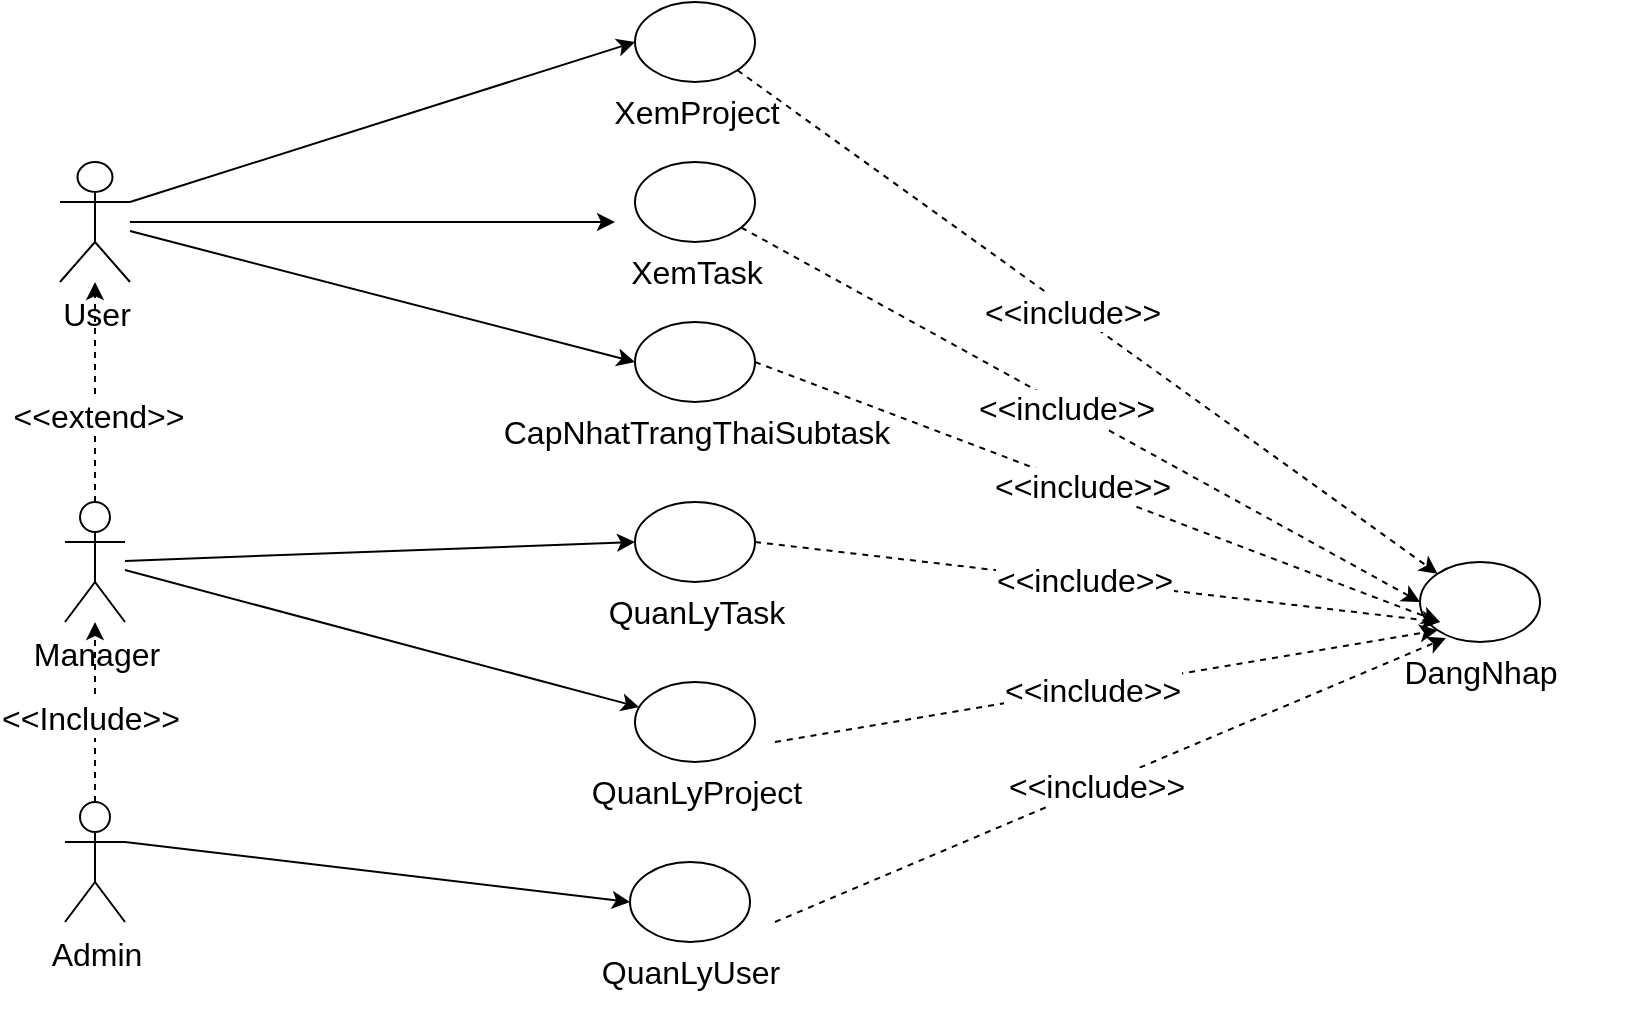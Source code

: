 <mxfile version="27.0.5" pages="3">
  <diagram name="UC Tong Quat" id="9S1R43ozROQuWy4DLPcr">
    <mxGraphModel dx="1418" dy="786" grid="1" gridSize="10" guides="1" tooltips="1" connect="1" arrows="1" fold="1" page="1" pageScale="1" pageWidth="850" pageHeight="1100" math="0" shadow="0">
      <root>
        <mxCell id="0" />
        <mxCell id="1" parent="0" />
        <mxCell id="YaOsJ1xMAbOL_Ha8P3YV-18" value="" style="group;fontSize=16;" parent="1" vertex="1" connectable="0">
          <mxGeometry x="750" y="320" width="160" height="70" as="geometry" />
        </mxCell>
        <mxCell id="YaOsJ1xMAbOL_Ha8P3YV-19" value="" style="ellipse;whiteSpace=wrap;html=1;fontSize=16;" parent="YaOsJ1xMAbOL_Ha8P3YV-18" vertex="1">
          <mxGeometry x="50" width="60" height="40" as="geometry" />
        </mxCell>
        <mxCell id="YaOsJ1xMAbOL_Ha8P3YV-20" value="DangNhap" style="text;html=1;align=center;verticalAlign=middle;resizable=0;points=[];autosize=1;strokeColor=none;fillColor=none;fontSize=16;" parent="YaOsJ1xMAbOL_Ha8P3YV-18" vertex="1">
          <mxGeometry x="30" y="40" width="100" height="30" as="geometry" />
        </mxCell>
        <mxCell id="YaOsJ1xMAbOL_Ha8P3YV-8" value="" style="edgeStyle=orthogonalEdgeStyle;rounded=0;orthogonalLoop=1;jettySize=auto;html=1;dashed=1;fontSize=16;" parent="1" source="YaOsJ1xMAbOL_Ha8P3YV-1" target="YaOsJ1xMAbOL_Ha8P3YV-2" edge="1">
          <mxGeometry relative="1" as="geometry" />
        </mxCell>
        <mxCell id="YaOsJ1xMAbOL_Ha8P3YV-11" value="&amp;lt;&amp;lt;Include&amp;gt;&amp;gt;" style="edgeLabel;html=1;align=center;verticalAlign=middle;resizable=0;points=[];fontSize=16;" parent="YaOsJ1xMAbOL_Ha8P3YV-8" vertex="1" connectable="0">
          <mxGeometry x="-0.067" y="3" relative="1" as="geometry">
            <mxPoint as="offset" />
          </mxGeometry>
        </mxCell>
        <mxCell id="YaOsJ1xMAbOL_Ha8P3YV-1" value="Admin&lt;div&gt;&lt;br&gt;&lt;/div&gt;" style="shape=umlActor;verticalLabelPosition=bottom;verticalAlign=top;html=1;outlineConnect=0;fontSize=16;" parent="1" vertex="1">
          <mxGeometry x="122.5" y="440" width="30" height="60" as="geometry" />
        </mxCell>
        <mxCell id="YaOsJ1xMAbOL_Ha8P3YV-9" value="" style="edgeStyle=orthogonalEdgeStyle;rounded=0;orthogonalLoop=1;jettySize=auto;html=1;dashed=1;fontSize=16;" parent="1" source="YaOsJ1xMAbOL_Ha8P3YV-2" target="YaOsJ1xMAbOL_Ha8P3YV-3" edge="1">
          <mxGeometry relative="1" as="geometry" />
        </mxCell>
        <mxCell id="YaOsJ1xMAbOL_Ha8P3YV-12" value="&amp;lt;&amp;lt;extend&amp;gt;&amp;gt;" style="edgeLabel;html=1;align=center;verticalAlign=middle;resizable=0;points=[];fontSize=16;" parent="YaOsJ1xMAbOL_Ha8P3YV-9" vertex="1" connectable="0">
          <mxGeometry x="-0.222" y="-1" relative="1" as="geometry">
            <mxPoint as="offset" />
          </mxGeometry>
        </mxCell>
        <mxCell id="YaOsJ1xMAbOL_Ha8P3YV-2" value="Manager" style="shape=umlActor;verticalLabelPosition=bottom;verticalAlign=top;html=1;outlineConnect=0;fontSize=16;" parent="1" vertex="1">
          <mxGeometry x="122.5" y="290" width="30" height="60" as="geometry" />
        </mxCell>
        <mxCell id="YaOsJ1xMAbOL_Ha8P3YV-3" value="User" style="shape=umlActor;verticalLabelPosition=bottom;verticalAlign=top;html=1;outlineConnect=0;fontSize=16;" parent="1" vertex="1">
          <mxGeometry x="120" y="120" width="35" height="60" as="geometry" />
        </mxCell>
        <mxCell id="YaOsJ1xMAbOL_Ha8P3YV-17" value="" style="group;flipH=0;flipV=0;fontSize=16;" parent="1" vertex="1" connectable="0">
          <mxGeometry x="357.5" y="40" width="160" height="70" as="geometry" />
        </mxCell>
        <mxCell id="YaOsJ1xMAbOL_Ha8P3YV-15" value="" style="ellipse;whiteSpace=wrap;html=1;fontSize=16;" parent="YaOsJ1xMAbOL_Ha8P3YV-17" vertex="1">
          <mxGeometry x="50" width="60" height="40" as="geometry" />
        </mxCell>
        <mxCell id="YaOsJ1xMAbOL_Ha8P3YV-16" value="XemProject" style="text;html=1;align=center;verticalAlign=middle;resizable=0;points=[];autosize=1;strokeColor=none;fillColor=none;fontSize=16;" parent="YaOsJ1xMAbOL_Ha8P3YV-17" vertex="1">
          <mxGeometry x="25" y="40" width="110" height="30" as="geometry" />
        </mxCell>
        <mxCell id="YaOsJ1xMAbOL_Ha8P3YV-27" value="" style="group;flipH=0;flipV=0;fontSize=16;" parent="1" vertex="1" connectable="0">
          <mxGeometry x="357.5" y="120" width="180" height="70" as="geometry" />
        </mxCell>
        <mxCell id="YaOsJ1xMAbOL_Ha8P3YV-28" value="" style="ellipse;whiteSpace=wrap;html=1;fontSize=16;" parent="YaOsJ1xMAbOL_Ha8P3YV-27" vertex="1">
          <mxGeometry x="50" width="60" height="40" as="geometry" />
        </mxCell>
        <mxCell id="YaOsJ1xMAbOL_Ha8P3YV-29" value="XemTask" style="text;html=1;align=center;verticalAlign=middle;resizable=0;points=[];autosize=1;strokeColor=none;fillColor=none;fontSize=16;" parent="YaOsJ1xMAbOL_Ha8P3YV-27" vertex="1">
          <mxGeometry x="35" y="40" width="90" height="30" as="geometry" />
        </mxCell>
        <mxCell id="YaOsJ1xMAbOL_Ha8P3YV-33" value="" style="group;fontSize=16;" parent="1" vertex="1" connectable="0">
          <mxGeometry x="357.5" y="380" width="160" height="70" as="geometry" />
        </mxCell>
        <mxCell id="YaOsJ1xMAbOL_Ha8P3YV-34" value="" style="ellipse;whiteSpace=wrap;html=1;fontSize=16;" parent="YaOsJ1xMAbOL_Ha8P3YV-33" vertex="1">
          <mxGeometry x="50" width="60" height="40" as="geometry" />
        </mxCell>
        <mxCell id="YaOsJ1xMAbOL_Ha8P3YV-35" value="QuanLyProject" style="text;html=1;align=center;verticalAlign=middle;resizable=0;points=[];autosize=1;strokeColor=none;fillColor=none;fontSize=16;" parent="YaOsJ1xMAbOL_Ha8P3YV-33" vertex="1">
          <mxGeometry x="15" y="40" width="130" height="30" as="geometry" />
        </mxCell>
        <mxCell id="YaOsJ1xMAbOL_Ha8P3YV-45" value="" style="group;fontSize=16;" parent="1" vertex="1" connectable="0">
          <mxGeometry x="357.5" y="290" width="160" height="70" as="geometry" />
        </mxCell>
        <mxCell id="YaOsJ1xMAbOL_Ha8P3YV-46" value="" style="ellipse;whiteSpace=wrap;html=1;fontSize=16;" parent="YaOsJ1xMAbOL_Ha8P3YV-45" vertex="1">
          <mxGeometry x="50" width="60" height="40" as="geometry" />
        </mxCell>
        <mxCell id="YaOsJ1xMAbOL_Ha8P3YV-47" value="QuanLyTask" style="text;html=1;align=center;verticalAlign=middle;resizable=0;points=[];autosize=1;strokeColor=none;fillColor=none;fontSize=16;" parent="YaOsJ1xMAbOL_Ha8P3YV-45" vertex="1">
          <mxGeometry x="25" y="40" width="110" height="30" as="geometry" />
        </mxCell>
        <mxCell id="YaOsJ1xMAbOL_Ha8P3YV-30" value="" style="group;fontSize=16;" parent="1" vertex="1" connectable="0">
          <mxGeometry x="355" y="470" width="160" height="70" as="geometry" />
        </mxCell>
        <mxCell id="YaOsJ1xMAbOL_Ha8P3YV-31" value="" style="ellipse;whiteSpace=wrap;html=1;fontSize=16;" parent="YaOsJ1xMAbOL_Ha8P3YV-30" vertex="1">
          <mxGeometry x="50" width="60" height="40" as="geometry" />
        </mxCell>
        <mxCell id="YaOsJ1xMAbOL_Ha8P3YV-32" value="QuanLyUser" style="text;html=1;align=center;verticalAlign=middle;resizable=0;points=[];autosize=1;strokeColor=none;fillColor=none;fontSize=16;" parent="YaOsJ1xMAbOL_Ha8P3YV-30" vertex="1">
          <mxGeometry x="25" y="40" width="110" height="30" as="geometry" />
        </mxCell>
        <mxCell id="YaOsJ1xMAbOL_Ha8P3YV-53" value="" style="endArrow=classic;html=1;rounded=0;exitX=1;exitY=0.333;exitDx=0;exitDy=0;exitPerimeter=0;fontSize=16;" parent="1" source="YaOsJ1xMAbOL_Ha8P3YV-3" edge="1">
          <mxGeometry width="50" height="50" relative="1" as="geometry">
            <mxPoint x="167.5" y="150" as="sourcePoint" />
            <mxPoint x="407.5" y="60" as="targetPoint" />
          </mxGeometry>
        </mxCell>
        <mxCell id="YaOsJ1xMAbOL_Ha8P3YV-54" value="" style="endArrow=classic;html=1;rounded=0;fontSize=16;" parent="1" source="YaOsJ1xMAbOL_Ha8P3YV-3" edge="1">
          <mxGeometry width="50" height="50" relative="1" as="geometry">
            <mxPoint x="167.5" y="160" as="sourcePoint" />
            <mxPoint x="397.5" y="150" as="targetPoint" />
          </mxGeometry>
        </mxCell>
        <mxCell id="YaOsJ1xMAbOL_Ha8P3YV-55" value="" style="endArrow=classic;html=1;rounded=0;entryX=0;entryY=0.5;entryDx=0;entryDy=0;fontSize=16;" parent="1" source="YaOsJ1xMAbOL_Ha8P3YV-2" target="YaOsJ1xMAbOL_Ha8P3YV-46" edge="1">
          <mxGeometry width="50" height="50" relative="1" as="geometry">
            <mxPoint x="167.5" y="380" as="sourcePoint" />
            <mxPoint x="410" y="410" as="targetPoint" />
          </mxGeometry>
        </mxCell>
        <mxCell id="YaOsJ1xMAbOL_Ha8P3YV-56" value="" style="endArrow=classic;html=1;rounded=0;fontSize=16;" parent="1" source="YaOsJ1xMAbOL_Ha8P3YV-2" target="YaOsJ1xMAbOL_Ha8P3YV-34" edge="1">
          <mxGeometry width="50" height="50" relative="1" as="geometry">
            <mxPoint x="167.5" y="390" as="sourcePoint" />
            <mxPoint x="410" y="500" as="targetPoint" />
          </mxGeometry>
        </mxCell>
        <mxCell id="YaOsJ1xMAbOL_Ha8P3YV-59" value="" style="endArrow=classic;html=1;rounded=0;entryX=0;entryY=0.5;entryDx=0;entryDy=0;exitX=1;exitY=0.333;exitDx=0;exitDy=0;exitPerimeter=0;fontSize=16;" parent="1" source="YaOsJ1xMAbOL_Ha8P3YV-1" target="YaOsJ1xMAbOL_Ha8P3YV-31" edge="1">
          <mxGeometry width="50" height="50" relative="1" as="geometry">
            <mxPoint x="157.5" y="640" as="sourcePoint" />
            <mxPoint x="397.5" y="590" as="targetPoint" />
          </mxGeometry>
        </mxCell>
        <mxCell id="YaOsJ1xMAbOL_Ha8P3YV-61" value="" style="endArrow=classic;html=1;rounded=0;dashed=1;entryX=0;entryY=0;entryDx=0;entryDy=0;exitX=1;exitY=1;exitDx=0;exitDy=0;fontSize=16;" parent="1" source="YaOsJ1xMAbOL_Ha8P3YV-15" target="YaOsJ1xMAbOL_Ha8P3YV-19" edge="1">
          <mxGeometry width="50" height="50" relative="1" as="geometry">
            <mxPoint x="477.5" y="70" as="sourcePoint" />
            <mxPoint x="717.5" y="360" as="targetPoint" />
          </mxGeometry>
        </mxCell>
        <mxCell id="YaOsJ1xMAbOL_Ha8P3YV-63" value="&amp;lt;&amp;lt;include&amp;gt;&amp;gt;" style="edgeLabel;html=1;align=center;verticalAlign=middle;resizable=0;points=[];fontSize=16;" parent="YaOsJ1xMAbOL_Ha8P3YV-61" vertex="1" connectable="0">
          <mxGeometry x="-0.044" relative="1" as="geometry">
            <mxPoint as="offset" />
          </mxGeometry>
        </mxCell>
        <mxCell id="YaOsJ1xMAbOL_Ha8P3YV-64" value="" style="endArrow=classic;html=1;rounded=0;dashed=1;entryX=0;entryY=0.5;entryDx=0;entryDy=0;fontSize=16;" parent="1" source="YaOsJ1xMAbOL_Ha8P3YV-28" target="YaOsJ1xMAbOL_Ha8P3YV-19" edge="1">
          <mxGeometry width="50" height="50" relative="1" as="geometry">
            <mxPoint x="477.5" y="140" as="sourcePoint" />
            <mxPoint x="727.5" y="370" as="targetPoint" />
          </mxGeometry>
        </mxCell>
        <mxCell id="YaOsJ1xMAbOL_Ha8P3YV-65" value="&amp;lt;&amp;lt;include&amp;gt;&amp;gt;" style="edgeLabel;html=1;align=center;verticalAlign=middle;resizable=0;points=[];fontSize=16;" parent="YaOsJ1xMAbOL_Ha8P3YV-64" vertex="1" connectable="0">
          <mxGeometry x="-0.044" relative="1" as="geometry">
            <mxPoint as="offset" />
          </mxGeometry>
        </mxCell>
        <mxCell id="YaOsJ1xMAbOL_Ha8P3YV-70" value="" style="endArrow=classic;html=1;rounded=0;dashed=1;entryX=0;entryY=1;entryDx=0;entryDy=0;fontSize=16;" parent="1" target="YaOsJ1xMAbOL_Ha8P3YV-19" edge="1">
          <mxGeometry width="50" height="50" relative="1" as="geometry">
            <mxPoint x="477.5" y="410" as="sourcePoint" />
            <mxPoint x="757.5" y="400" as="targetPoint" />
          </mxGeometry>
        </mxCell>
        <mxCell id="YaOsJ1xMAbOL_Ha8P3YV-71" value="&amp;lt;&amp;lt;include&amp;gt;&amp;gt;" style="edgeLabel;html=1;align=center;verticalAlign=middle;resizable=0;points=[];fontSize=16;" parent="YaOsJ1xMAbOL_Ha8P3YV-70" vertex="1" connectable="0">
          <mxGeometry x="-0.044" relative="1" as="geometry">
            <mxPoint as="offset" />
          </mxGeometry>
        </mxCell>
        <mxCell id="YaOsJ1xMAbOL_Ha8P3YV-72" value="" style="endArrow=classic;html=1;rounded=0;dashed=1;entryX=0.33;entryY=-0.067;entryDx=0;entryDy=0;entryPerimeter=0;fontSize=16;" parent="1" target="YaOsJ1xMAbOL_Ha8P3YV-20" edge="1">
          <mxGeometry width="50" height="50" relative="1" as="geometry">
            <mxPoint x="477.5" y="500" as="sourcePoint" />
            <mxPoint x="767.5" y="410" as="targetPoint" />
          </mxGeometry>
        </mxCell>
        <mxCell id="YaOsJ1xMAbOL_Ha8P3YV-73" value="&amp;lt;&amp;lt;include&amp;gt;&amp;gt;" style="edgeLabel;html=1;align=center;verticalAlign=middle;resizable=0;points=[];fontSize=16;" parent="YaOsJ1xMAbOL_Ha8P3YV-72" vertex="1" connectable="0">
          <mxGeometry x="-0.044" relative="1" as="geometry">
            <mxPoint as="offset" />
          </mxGeometry>
        </mxCell>
        <mxCell id="YaOsJ1xMAbOL_Ha8P3YV-76" value="" style="endArrow=classic;html=1;rounded=0;dashed=1;exitX=1;exitY=0.5;exitDx=0;exitDy=0;fontSize=16;" parent="1" source="YaOsJ1xMAbOL_Ha8P3YV-46" edge="1">
          <mxGeometry width="50" height="50" relative="1" as="geometry">
            <mxPoint x="477.5" y="680.941" as="sourcePoint" />
            <mxPoint x="810" y="350" as="targetPoint" />
          </mxGeometry>
        </mxCell>
        <mxCell id="YaOsJ1xMAbOL_Ha8P3YV-77" value="&amp;lt;&amp;lt;include&amp;gt;&amp;gt;" style="edgeLabel;html=1;align=center;verticalAlign=middle;resizable=0;points=[];fontSize=16;" parent="YaOsJ1xMAbOL_Ha8P3YV-76" vertex="1" connectable="0">
          <mxGeometry x="-0.044" relative="1" as="geometry">
            <mxPoint as="offset" />
          </mxGeometry>
        </mxCell>
        <mxCell id="x5jWwlEajEEI2-2rpGKw-1" value="" style="group;flipH=0;flipV=0;fontSize=16;" parent="1" vertex="1" connectable="0">
          <mxGeometry x="357.5" y="200" width="195" height="70" as="geometry" />
        </mxCell>
        <mxCell id="x5jWwlEajEEI2-2rpGKw-2" value="" style="ellipse;whiteSpace=wrap;html=1;fontSize=16;" parent="x5jWwlEajEEI2-2rpGKw-1" vertex="1">
          <mxGeometry x="50" width="60" height="40" as="geometry" />
        </mxCell>
        <mxCell id="x5jWwlEajEEI2-2rpGKw-3" value="CapNhatTrangThaiSubtask" style="text;html=1;align=center;verticalAlign=middle;resizable=0;points=[];autosize=1;strokeColor=none;fillColor=none;fontSize=16;" parent="x5jWwlEajEEI2-2rpGKw-1" vertex="1">
          <mxGeometry x="-30" y="40" width="220" height="30" as="geometry" />
        </mxCell>
        <mxCell id="x5jWwlEajEEI2-2rpGKw-4" value="" style="endArrow=classic;html=1;rounded=0;dashed=1;entryX=0;entryY=0.5;entryDx=0;entryDy=0;exitX=1;exitY=0.5;exitDx=0;exitDy=0;fontSize=16;" parent="1" source="x5jWwlEajEEI2-2rpGKw-2" edge="1">
          <mxGeometry width="50" height="50" relative="1" as="geometry">
            <mxPoint x="471" y="163" as="sourcePoint" />
            <mxPoint x="810" y="350" as="targetPoint" />
          </mxGeometry>
        </mxCell>
        <mxCell id="x5jWwlEajEEI2-2rpGKw-5" value="&amp;lt;&amp;lt;include&amp;gt;&amp;gt;" style="edgeLabel;html=1;align=center;verticalAlign=middle;resizable=0;points=[];fontSize=16;" parent="x5jWwlEajEEI2-2rpGKw-4" vertex="1" connectable="0">
          <mxGeometry x="-0.044" relative="1" as="geometry">
            <mxPoint as="offset" />
          </mxGeometry>
        </mxCell>
        <mxCell id="x5jWwlEajEEI2-2rpGKw-6" value="" style="endArrow=classic;html=1;rounded=0;entryX=0;entryY=0.5;entryDx=0;entryDy=0;fontSize=16;" parent="1" source="YaOsJ1xMAbOL_Ha8P3YV-3" target="x5jWwlEajEEI2-2rpGKw-2" edge="1">
          <mxGeometry width="50" height="50" relative="1" as="geometry">
            <mxPoint x="165" y="160" as="sourcePoint" />
            <mxPoint x="407.5" y="160" as="targetPoint" />
          </mxGeometry>
        </mxCell>
      </root>
    </mxGraphModel>
  </diagram>
  <diagram id="GndlO12IzU0oHpE4Z7Wi" name="UC Chinh">
    <mxGraphModel dx="1418" dy="786" grid="1" gridSize="10" guides="1" tooltips="1" connect="1" arrows="1" fold="1" page="1" pageScale="1" pageWidth="850" pageHeight="1100" math="0" shadow="0">
      <root>
        <mxCell id="0" />
        <mxCell id="1" parent="0" />
        <mxCell id="INsdZp5M9OVW3Z2ed78_-1" value="" style="group;fontSize=16;" parent="1" vertex="1" connectable="0">
          <mxGeometry x="770" y="200" width="160" height="70" as="geometry" />
        </mxCell>
        <mxCell id="INsdZp5M9OVW3Z2ed78_-2" value="" style="ellipse;whiteSpace=wrap;html=1;fontSize=16;" parent="INsdZp5M9OVW3Z2ed78_-1" vertex="1">
          <mxGeometry x="50" width="60" height="40" as="geometry" />
        </mxCell>
        <mxCell id="INsdZp5M9OVW3Z2ed78_-3" value="DangNhap" style="text;html=1;align=center;verticalAlign=middle;resizable=0;points=[];autosize=1;strokeColor=none;fillColor=none;fontSize=16;" parent="INsdZp5M9OVW3Z2ed78_-1" vertex="1">
          <mxGeometry x="30" y="40" width="100" height="30" as="geometry" />
        </mxCell>
        <mxCell id="INsdZp5M9OVW3Z2ed78_-5" value="Admin&lt;div&gt;&lt;br&gt;&lt;/div&gt;" style="shape=umlActor;verticalLabelPosition=bottom;verticalAlign=top;html=1;outlineConnect=0;fontSize=16;" parent="1" vertex="1">
          <mxGeometry x="119.5" y="300" width="30" height="60" as="geometry" />
        </mxCell>
        <mxCell id="INsdZp5M9OVW3Z2ed78_-6" value="Manager" style="shape=umlActor;verticalLabelPosition=bottom;verticalAlign=top;html=1;outlineConnect=0;fontSize=16;" parent="1" vertex="1">
          <mxGeometry x="119.5" y="130" width="30" height="60" as="geometry" />
        </mxCell>
        <mxCell id="INsdZp5M9OVW3Z2ed78_-7" value="" style="group;fontSize=16;" parent="1" vertex="1" connectable="0">
          <mxGeometry x="357.5" y="190" width="160" height="70" as="geometry" />
        </mxCell>
        <mxCell id="INsdZp5M9OVW3Z2ed78_-8" value="" style="ellipse;whiteSpace=wrap;html=1;fontSize=16;" parent="INsdZp5M9OVW3Z2ed78_-7" vertex="1">
          <mxGeometry x="50" width="60" height="40" as="geometry" />
        </mxCell>
        <mxCell id="INsdZp5M9OVW3Z2ed78_-9" value="QuanLyProject" style="text;html=1;align=center;verticalAlign=middle;resizable=0;points=[];autosize=1;strokeColor=none;fillColor=none;fontSize=16;" parent="INsdZp5M9OVW3Z2ed78_-7" vertex="1">
          <mxGeometry x="15" y="40" width="130" height="30" as="geometry" />
        </mxCell>
        <mxCell id="INsdZp5M9OVW3Z2ed78_-13" value="" style="group;fontSize=16;" parent="1" vertex="1" connectable="0">
          <mxGeometry x="357.5" y="100" width="160" height="70" as="geometry" />
        </mxCell>
        <mxCell id="INsdZp5M9OVW3Z2ed78_-14" value="" style="ellipse;whiteSpace=wrap;html=1;fontSize=16;" parent="INsdZp5M9OVW3Z2ed78_-13" vertex="1">
          <mxGeometry x="50" width="60" height="40" as="geometry" />
        </mxCell>
        <mxCell id="INsdZp5M9OVW3Z2ed78_-15" value="QuanLyTask" style="text;html=1;align=center;verticalAlign=middle;resizable=0;points=[];autosize=1;strokeColor=none;fillColor=none;fontSize=16;" parent="INsdZp5M9OVW3Z2ed78_-13" vertex="1">
          <mxGeometry x="25" y="40" width="110" height="30" as="geometry" />
        </mxCell>
        <mxCell id="INsdZp5M9OVW3Z2ed78_-16" value="" style="group;fontSize=16;" parent="1" vertex="1" connectable="0">
          <mxGeometry x="355" y="280" width="160" height="70" as="geometry" />
        </mxCell>
        <mxCell id="INsdZp5M9OVW3Z2ed78_-17" value="" style="ellipse;whiteSpace=wrap;html=1;fontSize=16;" parent="INsdZp5M9OVW3Z2ed78_-16" vertex="1">
          <mxGeometry x="50" width="60" height="40" as="geometry" />
        </mxCell>
        <mxCell id="INsdZp5M9OVW3Z2ed78_-18" value="QuanLyUser" style="text;html=1;align=center;verticalAlign=middle;resizable=0;points=[];autosize=1;strokeColor=none;fillColor=none;fontSize=16;" parent="INsdZp5M9OVW3Z2ed78_-16" vertex="1">
          <mxGeometry x="25" y="40" width="110" height="30" as="geometry" />
        </mxCell>
        <mxCell id="INsdZp5M9OVW3Z2ed78_-19" value="" style="endArrow=classic;html=1;rounded=0;entryX=0;entryY=0.5;entryDx=0;entryDy=0;fontSize=16;" parent="1" source="INsdZp5M9OVW3Z2ed78_-6" target="INsdZp5M9OVW3Z2ed78_-14" edge="1">
          <mxGeometry width="50" height="50" relative="1" as="geometry">
            <mxPoint x="167.5" y="190" as="sourcePoint" />
            <mxPoint x="410" y="220" as="targetPoint" />
          </mxGeometry>
        </mxCell>
        <mxCell id="INsdZp5M9OVW3Z2ed78_-20" value="" style="endArrow=classic;html=1;rounded=0;fontSize=16;" parent="1" source="INsdZp5M9OVW3Z2ed78_-6" target="INsdZp5M9OVW3Z2ed78_-8" edge="1">
          <mxGeometry width="50" height="50" relative="1" as="geometry">
            <mxPoint x="167.5" y="200" as="sourcePoint" />
            <mxPoint x="410" y="310" as="targetPoint" />
          </mxGeometry>
        </mxCell>
        <mxCell id="INsdZp5M9OVW3Z2ed78_-21" value="" style="endArrow=classic;html=1;rounded=0;entryX=0;entryY=0.5;entryDx=0;entryDy=0;exitX=1;exitY=0.333;exitDx=0;exitDy=0;exitPerimeter=0;fontSize=16;" parent="1" source="INsdZp5M9OVW3Z2ed78_-5" target="INsdZp5M9OVW3Z2ed78_-17" edge="1">
          <mxGeometry width="50" height="50" relative="1" as="geometry">
            <mxPoint x="157.5" y="450" as="sourcePoint" />
            <mxPoint x="397.5" y="400" as="targetPoint" />
          </mxGeometry>
        </mxCell>
        <mxCell id="INsdZp5M9OVW3Z2ed78_-23" value="" style="endArrow=classic;html=1;rounded=0;dashed=1;entryX=0;entryY=1;entryDx=0;entryDy=0;fontSize=16;" parent="1" target="INsdZp5M9OVW3Z2ed78_-2" edge="1">
          <mxGeometry width="50" height="50" relative="1" as="geometry">
            <mxPoint x="477.5" y="220" as="sourcePoint" />
            <mxPoint x="757.5" y="210" as="targetPoint" />
          </mxGeometry>
        </mxCell>
        <mxCell id="INsdZp5M9OVW3Z2ed78_-24" value="&amp;lt;&amp;lt;include&amp;gt;&amp;gt;" style="edgeLabel;html=1;align=center;verticalAlign=middle;resizable=0;points=[];fontSize=16;" parent="INsdZp5M9OVW3Z2ed78_-23" vertex="1" connectable="0">
          <mxGeometry x="-0.044" relative="1" as="geometry">
            <mxPoint as="offset" />
          </mxGeometry>
        </mxCell>
        <mxCell id="INsdZp5M9OVW3Z2ed78_-25" value="" style="endArrow=classic;html=1;rounded=0;dashed=1;entryX=0;entryY=1;entryDx=0;entryDy=0;fontSize=16;" parent="1" target="INsdZp5M9OVW3Z2ed78_-2" edge="1">
          <mxGeometry width="50" height="50" relative="1" as="geometry">
            <mxPoint x="477.5" y="310" as="sourcePoint" />
            <mxPoint x="767.5" y="220" as="targetPoint" />
          </mxGeometry>
        </mxCell>
        <mxCell id="INsdZp5M9OVW3Z2ed78_-26" value="&amp;lt;&amp;lt;include&amp;gt;&amp;gt;" style="edgeLabel;html=1;align=center;verticalAlign=middle;resizable=0;points=[];fontSize=16;" parent="INsdZp5M9OVW3Z2ed78_-25" vertex="1" connectable="0">
          <mxGeometry x="-0.044" relative="1" as="geometry">
            <mxPoint as="offset" />
          </mxGeometry>
        </mxCell>
        <mxCell id="INsdZp5M9OVW3Z2ed78_-31" value="" style="endArrow=classic;html=1;rounded=0;dashed=1;entryX=0.02;entryY=0.715;entryDx=0;entryDy=0;entryPerimeter=0;fontSize=16;" parent="1" source="INsdZp5M9OVW3Z2ed78_-14" target="INsdZp5M9OVW3Z2ed78_-2" edge="1">
          <mxGeometry width="50" height="50" relative="1" as="geometry">
            <mxPoint x="487.5" y="230" as="sourcePoint" />
            <mxPoint x="819" y="174" as="targetPoint" />
          </mxGeometry>
        </mxCell>
        <mxCell id="INsdZp5M9OVW3Z2ed78_-32" value="&amp;lt;&amp;lt;include&amp;gt;&amp;gt;" style="edgeLabel;html=1;align=center;verticalAlign=middle;resizable=0;points=[];fontSize=16;" parent="INsdZp5M9OVW3Z2ed78_-31" vertex="1" connectable="0">
          <mxGeometry x="-0.044" relative="1" as="geometry">
            <mxPoint as="offset" />
          </mxGeometry>
        </mxCell>
        <mxCell id="UT14cDBNeasm9pV6VDeX-1" value="" style="edgeStyle=orthogonalEdgeStyle;rounded=0;orthogonalLoop=1;jettySize=auto;html=1;dashed=1;exitX=0.5;exitY=0;exitDx=0;exitDy=0;exitPerimeter=0;fontSize=16;" parent="1" source="INsdZp5M9OVW3Z2ed78_-5" target="INsdZp5M9OVW3Z2ed78_-6" edge="1">
          <mxGeometry relative="1" as="geometry">
            <mxPoint x="134" y="260" as="sourcePoint" />
            <mxPoint x="134" y="170" as="targetPoint" />
          </mxGeometry>
        </mxCell>
        <mxCell id="UT14cDBNeasm9pV6VDeX-2" value="&amp;lt;&amp;lt;Include&amp;gt;&amp;gt;" style="edgeLabel;html=1;align=center;verticalAlign=middle;resizable=0;points=[];fontSize=16;" parent="UT14cDBNeasm9pV6VDeX-1" vertex="1" connectable="0">
          <mxGeometry x="-0.067" y="3" relative="1" as="geometry">
            <mxPoint as="offset" />
          </mxGeometry>
        </mxCell>
      </root>
    </mxGraphModel>
  </diagram>
  <diagram id="1EMdAqf8j8QWKOsfTSe6" name="UC Thu Cap">
    <mxGraphModel dx="1418" dy="786" grid="1" gridSize="10" guides="1" tooltips="1" connect="1" arrows="1" fold="1" page="1" pageScale="1" pageWidth="850" pageHeight="1100" math="0" shadow="0">
      <root>
        <mxCell id="0" />
        <mxCell id="1" parent="0" />
        <mxCell id="X-BJq50M-NFpvbiij6tk-1" value="" style="group;fontSize=16;" parent="1" vertex="1" connectable="0">
          <mxGeometry x="610" y="130" width="160" height="70" as="geometry" />
        </mxCell>
        <mxCell id="X-BJq50M-NFpvbiij6tk-2" value="" style="ellipse;whiteSpace=wrap;html=1;fontSize=16;" parent="X-BJq50M-NFpvbiij6tk-1" vertex="1">
          <mxGeometry x="50" width="60" height="40" as="geometry" />
        </mxCell>
        <mxCell id="X-BJq50M-NFpvbiij6tk-3" value="DangNhap" style="text;html=1;align=center;verticalAlign=middle;resizable=0;points=[];autosize=1;strokeColor=none;fillColor=none;fontSize=16;" parent="X-BJq50M-NFpvbiij6tk-1" vertex="1">
          <mxGeometry x="30" y="40" width="100" height="30" as="geometry" />
        </mxCell>
        <mxCell id="X-BJq50M-NFpvbiij6tk-4" value="User" style="shape=umlActor;verticalLabelPosition=bottom;verticalAlign=top;html=1;outlineConnect=0;fontSize=16;" parent="1" vertex="1">
          <mxGeometry x="120" y="120" width="35" height="60" as="geometry" />
        </mxCell>
        <mxCell id="X-BJq50M-NFpvbiij6tk-5" value="" style="group;flipH=0;flipV=0;fontSize=16;" parent="1" vertex="1" connectable="0">
          <mxGeometry x="357.5" y="40" width="160" height="70" as="geometry" />
        </mxCell>
        <mxCell id="X-BJq50M-NFpvbiij6tk-6" value="" style="ellipse;whiteSpace=wrap;html=1;fontSize=16;" parent="X-BJq50M-NFpvbiij6tk-5" vertex="1">
          <mxGeometry x="50" width="60" height="40" as="geometry" />
        </mxCell>
        <mxCell id="X-BJq50M-NFpvbiij6tk-7" value="XemProject" style="text;html=1;align=center;verticalAlign=middle;resizable=0;points=[];autosize=1;strokeColor=none;fillColor=none;fontSize=16;" parent="X-BJq50M-NFpvbiij6tk-5" vertex="1">
          <mxGeometry x="25" y="40" width="110" height="30" as="geometry" />
        </mxCell>
        <mxCell id="X-BJq50M-NFpvbiij6tk-8" value="" style="group;flipH=0;flipV=0;fontSize=16;" parent="1" vertex="1" connectable="0">
          <mxGeometry x="357.5" y="120" width="180" height="70" as="geometry" />
        </mxCell>
        <mxCell id="X-BJq50M-NFpvbiij6tk-9" value="" style="ellipse;whiteSpace=wrap;html=1;fontSize=16;" parent="X-BJq50M-NFpvbiij6tk-8" vertex="1">
          <mxGeometry x="50" width="60" height="40" as="geometry" />
        </mxCell>
        <mxCell id="X-BJq50M-NFpvbiij6tk-10" value="XemTask" style="text;html=1;align=center;verticalAlign=middle;resizable=0;points=[];autosize=1;strokeColor=none;fillColor=none;fontSize=16;" parent="X-BJq50M-NFpvbiij6tk-8" vertex="1">
          <mxGeometry x="35" y="40" width="90" height="30" as="geometry" />
        </mxCell>
        <mxCell id="X-BJq50M-NFpvbiij6tk-11" value="" style="endArrow=classic;html=1;rounded=0;exitX=1;exitY=0.333;exitDx=0;exitDy=0;exitPerimeter=0;fontSize=16;" parent="1" source="X-BJq50M-NFpvbiij6tk-4" edge="1">
          <mxGeometry width="50" height="50" relative="1" as="geometry">
            <mxPoint x="167.5" y="150" as="sourcePoint" />
            <mxPoint x="407.5" y="60" as="targetPoint" />
          </mxGeometry>
        </mxCell>
        <mxCell id="X-BJq50M-NFpvbiij6tk-12" value="" style="endArrow=classic;html=1;rounded=0;fontSize=16;" parent="1" source="X-BJq50M-NFpvbiij6tk-4" edge="1">
          <mxGeometry width="50" height="50" relative="1" as="geometry">
            <mxPoint x="167.5" y="160" as="sourcePoint" />
            <mxPoint x="397.5" y="150" as="targetPoint" />
          </mxGeometry>
        </mxCell>
        <mxCell id="X-BJq50M-NFpvbiij6tk-13" value="" style="endArrow=classic;html=1;rounded=0;dashed=1;entryX=0;entryY=0;entryDx=0;entryDy=0;exitX=1;exitY=1;exitDx=0;exitDy=0;fontSize=16;" parent="1" source="X-BJq50M-NFpvbiij6tk-6" target="X-BJq50M-NFpvbiij6tk-2" edge="1">
          <mxGeometry width="50" height="50" relative="1" as="geometry">
            <mxPoint x="477.5" y="70" as="sourcePoint" />
            <mxPoint x="717.5" y="360" as="targetPoint" />
          </mxGeometry>
        </mxCell>
        <mxCell id="X-BJq50M-NFpvbiij6tk-14" value="&amp;lt;&amp;lt;include&amp;gt;&amp;gt;" style="edgeLabel;html=1;align=center;verticalAlign=middle;resizable=0;points=[];fontSize=16;" parent="X-BJq50M-NFpvbiij6tk-13" vertex="1" connectable="0">
          <mxGeometry x="-0.044" relative="1" as="geometry">
            <mxPoint as="offset" />
          </mxGeometry>
        </mxCell>
        <mxCell id="X-BJq50M-NFpvbiij6tk-15" value="" style="endArrow=classic;html=1;rounded=0;dashed=1;entryX=0;entryY=0.5;entryDx=0;entryDy=0;fontSize=16;" parent="1" source="X-BJq50M-NFpvbiij6tk-9" target="X-BJq50M-NFpvbiij6tk-2" edge="1">
          <mxGeometry width="50" height="50" relative="1" as="geometry">
            <mxPoint x="477.5" y="140" as="sourcePoint" />
            <mxPoint x="727.5" y="370" as="targetPoint" />
          </mxGeometry>
        </mxCell>
        <mxCell id="X-BJq50M-NFpvbiij6tk-16" value="&amp;lt;&amp;lt;include&amp;gt;&amp;gt;" style="edgeLabel;html=1;align=center;verticalAlign=middle;resizable=0;points=[];fontSize=16;" parent="X-BJq50M-NFpvbiij6tk-15" vertex="1" connectable="0">
          <mxGeometry x="-0.044" relative="1" as="geometry">
            <mxPoint as="offset" />
          </mxGeometry>
        </mxCell>
        <mxCell id="X-BJq50M-NFpvbiij6tk-17" value="" style="group;flipH=0;flipV=0;fontSize=16;" parent="1" vertex="1" connectable="0">
          <mxGeometry x="357.5" y="200" width="190" height="70" as="geometry" />
        </mxCell>
        <mxCell id="X-BJq50M-NFpvbiij6tk-18" value="" style="ellipse;whiteSpace=wrap;html=1;fontSize=16;" parent="X-BJq50M-NFpvbiij6tk-17" vertex="1">
          <mxGeometry x="50" width="60" height="40" as="geometry" />
        </mxCell>
        <mxCell id="X-BJq50M-NFpvbiij6tk-19" value="CapNhatTrangThaiSubtask" style="text;html=1;align=center;verticalAlign=middle;resizable=0;points=[];autosize=1;strokeColor=none;fillColor=none;fontSize=16;" parent="X-BJq50M-NFpvbiij6tk-17" vertex="1">
          <mxGeometry x="-30" y="40" width="220" height="30" as="geometry" />
        </mxCell>
        <mxCell id="X-BJq50M-NFpvbiij6tk-20" value="" style="endArrow=classic;html=1;rounded=0;dashed=1;exitX=1;exitY=0.5;exitDx=0;exitDy=0;fontSize=16;" parent="1" source="X-BJq50M-NFpvbiij6tk-18" target="X-BJq50M-NFpvbiij6tk-2" edge="1">
          <mxGeometry width="50" height="50" relative="1" as="geometry">
            <mxPoint x="471" y="163" as="sourcePoint" />
            <mxPoint x="810" y="350" as="targetPoint" />
          </mxGeometry>
        </mxCell>
        <mxCell id="X-BJq50M-NFpvbiij6tk-21" value="&amp;lt;&amp;lt;include&amp;gt;&amp;gt;" style="edgeLabel;html=1;align=center;verticalAlign=middle;resizable=0;points=[];fontSize=16;" parent="X-BJq50M-NFpvbiij6tk-20" vertex="1" connectable="0">
          <mxGeometry x="-0.044" relative="1" as="geometry">
            <mxPoint as="offset" />
          </mxGeometry>
        </mxCell>
        <mxCell id="X-BJq50M-NFpvbiij6tk-22" value="" style="endArrow=classic;html=1;rounded=0;entryX=0;entryY=0.5;entryDx=0;entryDy=0;fontSize=16;" parent="1" source="X-BJq50M-NFpvbiij6tk-4" target="X-BJq50M-NFpvbiij6tk-18" edge="1">
          <mxGeometry width="50" height="50" relative="1" as="geometry">
            <mxPoint x="165" y="160" as="sourcePoint" />
            <mxPoint x="407.5" y="160" as="targetPoint" />
          </mxGeometry>
        </mxCell>
      </root>
    </mxGraphModel>
  </diagram>
</mxfile>
